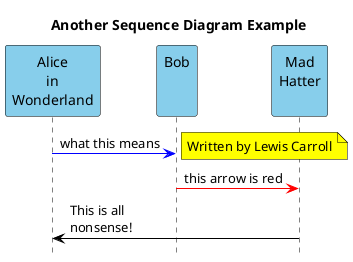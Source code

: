 @startuml

Title Another Sequence Diagram Example

skinparam ParticipantBackgroundColor SkyBlue
skinparam ParticipantBorderColor Black

' Set default colours for the horizontal arrows and vertical traces: 
skinparam sequence {
    ArrowColor blue
    LifeLineBorderColor black
}

' disable the bottom boxes for aesthetic reasons:
hide footbox 

' Set default colors for notes:
skinparam NoteBackgroundColor Yellow
skinparam NoteBorderColor black

' Participants:
participant “Alice\nin\nWonderland” as alice
participant “Bob\n\n” as bob
participant “Mad\nHatter\n” as hatter

alice -> bob: what this means
note right: Written by Lewis Carroll

bob -[#red]> hatter: this arrow is red

hatter -[#black]> alice: This is all\nnonsense!
@enduml
